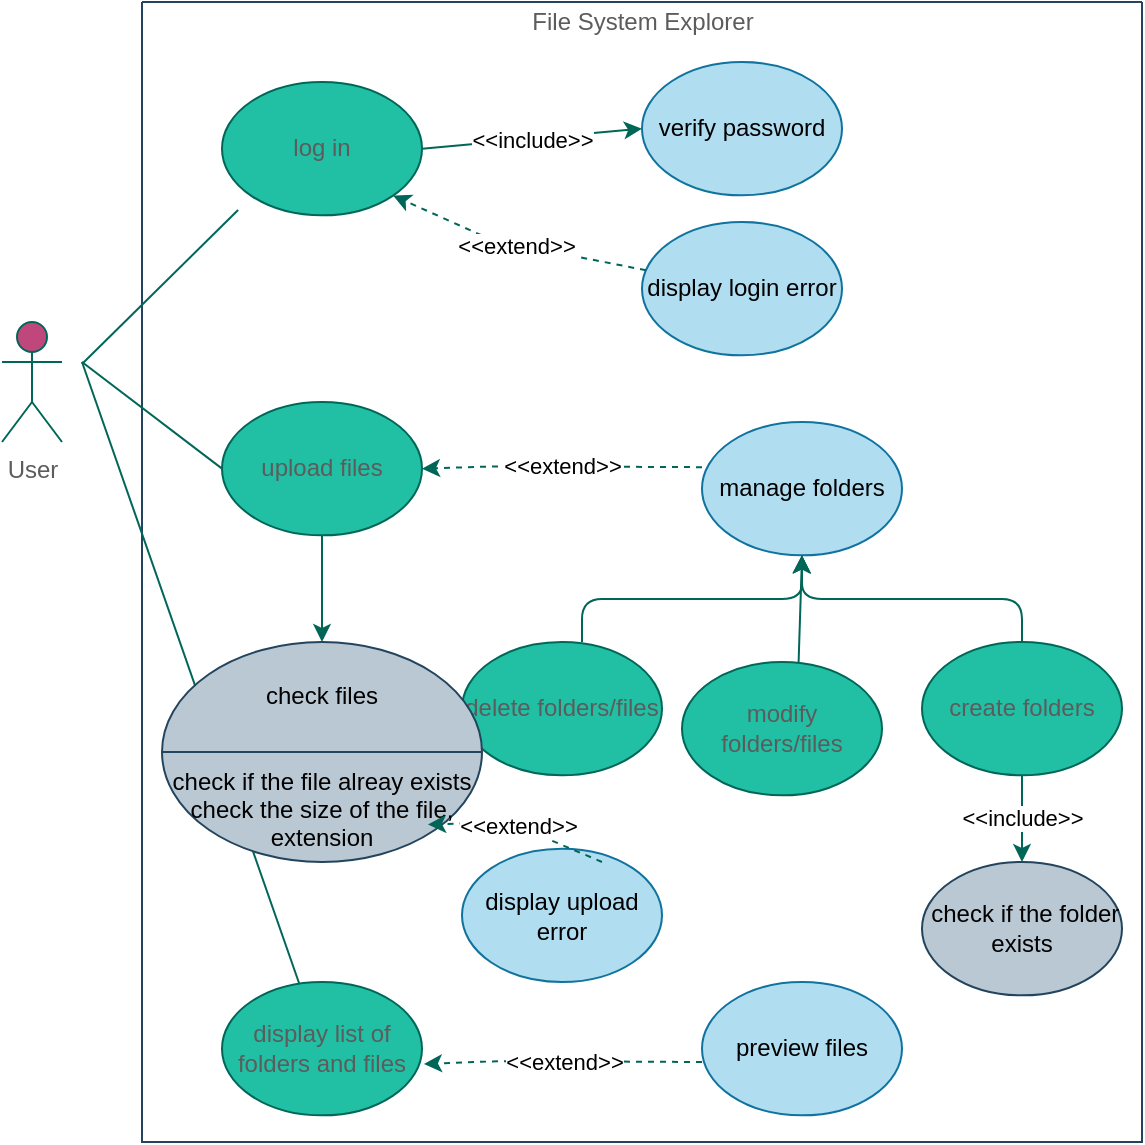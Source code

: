 <mxfile version="14.8.0" type="device"><diagram id="WBa6L2LcNO0j4PtvrDN9" name="Page-1"><mxGraphModel dx="946" dy="557" grid="1" gridSize="10" guides="1" tooltips="1" connect="1" arrows="1" fold="1" page="1" pageScale="1" pageWidth="827" pageHeight="1169" math="0" shadow="0"><root><mxCell id="0"/><mxCell id="1" parent="0"/><mxCell id="_Un4y-vEuWClViDDAWD6-2" value="User&lt;br&gt;" style="shape=umlActor;verticalLabelPosition=bottom;verticalAlign=top;html=1;outlineConnect=0;strokeColor=#006658;fontColor=#5C5C5C;fillColor=#C0477B;" vertex="1" parent="1"><mxGeometry x="60" y="200" width="30" height="60" as="geometry"/></mxCell><mxCell id="_Un4y-vEuWClViDDAWD6-15" value="" style="swimlane;startSize=0;rounded=0;sketch=0;strokeColor=#23445d;fillColor=#bac8d3;" vertex="1" parent="1"><mxGeometry x="130" y="40" width="500" height="570" as="geometry"/></mxCell><mxCell id="_Un4y-vEuWClViDDAWD6-13" value="log in" style="ellipse;whiteSpace=wrap;html=1;rounded=0;sketch=0;fontColor=#5C5C5C;strokeColor=#006658;fillColor=#21C0A5;aspect=fixed;" vertex="1" parent="_Un4y-vEuWClViDDAWD6-15"><mxGeometry x="40" y="40" width="100" height="66.66" as="geometry"/></mxCell><mxCell id="_Un4y-vEuWClViDDAWD6-17" value="upload files" style="ellipse;whiteSpace=wrap;html=1;rounded=0;sketch=0;fontColor=#5C5C5C;strokeColor=#006658;fillColor=#21C0A5;aspect=fixed;" vertex="1" parent="_Un4y-vEuWClViDDAWD6-15"><mxGeometry x="40" y="200" width="100" height="66.67" as="geometry"/></mxCell><mxCell id="_Un4y-vEuWClViDDAWD6-18" value="manage folders" style="ellipse;whiteSpace=wrap;html=1;rounded=0;sketch=0;strokeColor=#10739e;fillColor=#b1ddf0;aspect=fixed;" vertex="1" parent="_Un4y-vEuWClViDDAWD6-15"><mxGeometry x="280" y="210" width="100" height="66.67" as="geometry"/></mxCell><mxCell id="_Un4y-vEuWClViDDAWD6-19" value="create folders" style="ellipse;whiteSpace=wrap;html=1;rounded=0;sketch=0;fontColor=#5C5C5C;strokeColor=#006658;fillColor=#21C0A5;aspect=fixed;" vertex="1" parent="_Un4y-vEuWClViDDAWD6-15"><mxGeometry x="390" y="320" width="100" height="66.67" as="geometry"/></mxCell><mxCell id="_Un4y-vEuWClViDDAWD6-20" value="delete folders/files" style="ellipse;whiteSpace=wrap;html=1;rounded=0;sketch=0;fontColor=#5C5C5C;strokeColor=#006658;fillColor=#21C0A5;aspect=fixed;" vertex="1" parent="_Un4y-vEuWClViDDAWD6-15"><mxGeometry x="160" y="320" width="100" height="66.67" as="geometry"/></mxCell><mxCell id="_Un4y-vEuWClViDDAWD6-21" value="modify folders/files" style="ellipse;whiteSpace=wrap;html=1;rounded=0;sketch=0;fontColor=#5C5C5C;strokeColor=#006658;fillColor=#21C0A5;aspect=fixed;" vertex="1" parent="_Un4y-vEuWClViDDAWD6-15"><mxGeometry x="270" y="330" width="100" height="66.67" as="geometry"/></mxCell><mxCell id="_Un4y-vEuWClViDDAWD6-22" value="verify password" style="ellipse;whiteSpace=wrap;html=1;rounded=0;sketch=0;strokeColor=#10739e;fillColor=#b1ddf0;aspect=fixed;" vertex="1" parent="_Un4y-vEuWClViDDAWD6-15"><mxGeometry x="250" y="30" width="100" height="66.67" as="geometry"/></mxCell><mxCell id="_Un4y-vEuWClViDDAWD6-23" value="display login error" style="ellipse;whiteSpace=wrap;html=1;rounded=0;sketch=0;strokeColor=#10739e;fillColor=#b1ddf0;aspect=fixed;" vertex="1" parent="_Un4y-vEuWClViDDAWD6-15"><mxGeometry x="250" y="110" width="100" height="66.67" as="geometry"/></mxCell><mxCell id="_Un4y-vEuWClViDDAWD6-34" value="" style="endArrow=classic;html=1;fontColor=#5C5C5C;strokeColor=#006658;fillColor=#21C0A5;dashed=1;entryX=1;entryY=0.5;entryDx=0;entryDy=0;" edge="1" parent="_Un4y-vEuWClViDDAWD6-15" target="_Un4y-vEuWClViDDAWD6-17"><mxGeometry relative="1" as="geometry"><mxPoint x="280" y="232.59" as="sourcePoint"/><mxPoint x="147" y="230" as="targetPoint"/><Array as="points"><mxPoint x="180" y="232.09"/></Array></mxGeometry></mxCell><mxCell id="_Un4y-vEuWClViDDAWD6-35" value="&amp;lt;&amp;lt;extend&amp;gt;&amp;gt;" style="edgeLabel;resizable=0;html=1;align=center;verticalAlign=middle;" connectable="0" vertex="1" parent="_Un4y-vEuWClViDDAWD6-34"><mxGeometry relative="1" as="geometry"/></mxCell><mxCell id="_Un4y-vEuWClViDDAWD6-39" value="" style="endArrow=classic;html=1;fontColor=#5C5C5C;strokeColor=#006658;fillColor=#21C0A5;dashed=1;entryX=1;entryY=1;entryDx=0;entryDy=0;" edge="1" parent="_Un4y-vEuWClViDDAWD6-15" source="_Un4y-vEuWClViDDAWD6-23" target="_Un4y-vEuWClViDDAWD6-13"><mxGeometry relative="1" as="geometry"><mxPoint x="275" y="119.5" as="sourcePoint"/><mxPoint x="145" y="119" as="targetPoint"/><Array as="points"><mxPoint x="175" y="119"/></Array></mxGeometry></mxCell><mxCell id="_Un4y-vEuWClViDDAWD6-40" value="&amp;lt;&amp;lt;extend&amp;gt;&amp;gt;" style="edgeLabel;resizable=0;html=1;align=center;verticalAlign=middle;" connectable="0" vertex="1" parent="_Un4y-vEuWClViDDAWD6-39"><mxGeometry relative="1" as="geometry"/></mxCell><mxCell id="_Un4y-vEuWClViDDAWD6-43" value="" style="endArrow=classic;html=1;fontColor=#5C5C5C;strokeColor=#006658;fillColor=#21C0A5;entryX=0;entryY=0.5;entryDx=0;entryDy=0;exitX=1;exitY=0.5;exitDx=0;exitDy=0;" edge="1" parent="_Un4y-vEuWClViDDAWD6-15" source="_Un4y-vEuWClViDDAWD6-13" target="_Un4y-vEuWClViDDAWD6-22"><mxGeometry relative="1" as="geometry"><mxPoint x="160" y="70" as="sourcePoint"/><mxPoint x="230" y="70" as="targetPoint"/><Array as="points"/></mxGeometry></mxCell><mxCell id="_Un4y-vEuWClViDDAWD6-44" value="&amp;lt;&amp;lt;include&amp;gt;&amp;gt;" style="edgeLabel;resizable=0;html=1;align=center;verticalAlign=middle;" connectable="0" vertex="1" parent="_Un4y-vEuWClViDDAWD6-43"><mxGeometry relative="1" as="geometry"/></mxCell><mxCell id="_Un4y-vEuWClViDDAWD6-52" value="" style="edgeStyle=elbowEdgeStyle;elbow=vertical;endArrow=classic;html=1;fontColor=#5C5C5C;strokeColor=#006658;fillColor=#21C0A5;" edge="1" parent="_Un4y-vEuWClViDDAWD6-15" target="_Un4y-vEuWClViDDAWD6-18"><mxGeometry width="50" height="50" relative="1" as="geometry"><mxPoint x="440" y="320" as="sourcePoint"/><mxPoint x="520" y="290" as="targetPoint"/></mxGeometry></mxCell><mxCell id="_Un4y-vEuWClViDDAWD6-54" value="" style="endArrow=classic;html=1;fontColor=#5C5C5C;strokeColor=#006658;fillColor=#21C0A5;exitX=0.583;exitY=0.002;exitDx=0;exitDy=0;exitPerimeter=0;entryX=0.5;entryY=1;entryDx=0;entryDy=0;" edge="1" parent="_Un4y-vEuWClViDDAWD6-15" source="_Un4y-vEuWClViDDAWD6-21" target="_Un4y-vEuWClViDDAWD6-18"><mxGeometry width="50" height="50" relative="1" as="geometry"><mxPoint x="300" y="330" as="sourcePoint"/><mxPoint x="328" y="280" as="targetPoint"/></mxGeometry></mxCell><mxCell id="_Un4y-vEuWClViDDAWD6-55" value="display list of folders and files" style="ellipse;whiteSpace=wrap;html=1;rounded=0;sketch=0;fontColor=#5C5C5C;strokeColor=#006658;fillColor=#21C0A5;aspect=fixed;" vertex="1" parent="_Un4y-vEuWClViDDAWD6-15"><mxGeometry x="40" y="490" width="100" height="66.67" as="geometry"/></mxCell><mxCell id="_Un4y-vEuWClViDDAWD6-56" value="preview files" style="ellipse;whiteSpace=wrap;html=1;rounded=0;sketch=0;strokeColor=#10739e;fillColor=#b1ddf0;aspect=fixed;" vertex="1" parent="_Un4y-vEuWClViDDAWD6-15"><mxGeometry x="280" y="490" width="100" height="66.67" as="geometry"/></mxCell><mxCell id="_Un4y-vEuWClViDDAWD6-57" value="" style="endArrow=classic;html=1;fontColor=#5C5C5C;strokeColor=#006658;fillColor=#21C0A5;dashed=1;" edge="1" parent="_Un4y-vEuWClViDDAWD6-15"><mxGeometry relative="1" as="geometry"><mxPoint x="280" y="530" as="sourcePoint"/><mxPoint x="141" y="531" as="targetPoint"/><Array as="points"><mxPoint x="180" y="529.5"/></Array></mxGeometry></mxCell><mxCell id="_Un4y-vEuWClViDDAWD6-58" value="&amp;lt;&amp;lt;extend&amp;gt;&amp;gt;" style="edgeLabel;resizable=0;html=1;align=center;verticalAlign=middle;" connectable="0" vertex="1" parent="_Un4y-vEuWClViDDAWD6-57"><mxGeometry relative="1" as="geometry"/></mxCell><mxCell id="_Un4y-vEuWClViDDAWD6-59" value="" style="endArrow=none;html=1;fontColor=#5C5C5C;strokeColor=#006658;fillColor=#21C0A5;entryX=0.067;entryY=0.788;entryDx=0;entryDy=0;entryPerimeter=0;" edge="1" parent="_Un4y-vEuWClViDDAWD6-15"><mxGeometry width="50" height="50" relative="1" as="geometry"><mxPoint x="-30" y="181" as="sourcePoint"/><mxPoint x="48.04" y="104.04" as="targetPoint"/></mxGeometry></mxCell><mxCell id="_Un4y-vEuWClViDDAWD6-61" value="" style="endArrow=none;html=1;fontColor=#5C5C5C;strokeColor=#006658;fillColor=#21C0A5;" edge="1" parent="_Un4y-vEuWClViDDAWD6-15" target="_Un4y-vEuWClViDDAWD6-55"><mxGeometry width="50" height="50" relative="1" as="geometry"><mxPoint x="-30" y="180" as="sourcePoint"/><mxPoint x="40" y="420" as="targetPoint"/></mxGeometry></mxCell><mxCell id="_Un4y-vEuWClViDDAWD6-64" value="&amp;nbsp;check if the folder exists" style="ellipse;whiteSpace=wrap;html=1;rounded=0;sketch=0;strokeColor=#23445d;fillColor=#bac8d3;aspect=fixed;" vertex="1" parent="_Un4y-vEuWClViDDAWD6-15"><mxGeometry x="390" y="430" width="100" height="66.67" as="geometry"/></mxCell><mxCell id="_Un4y-vEuWClViDDAWD6-69" value="&lt;br&gt;check files&lt;br&gt;&lt;br&gt;&lt;br&gt;check if the file alreay exists&lt;br&gt;check the size of the file, extension" style="shape=lineEllipse;perimeter=ellipsePerimeter;whiteSpace=wrap;html=1;backgroundOutline=1;rounded=0;sketch=0;strokeColor=#23445d;fillColor=#bac8d3;" vertex="1" parent="_Un4y-vEuWClViDDAWD6-15"><mxGeometry x="10" y="320" width="160" height="110" as="geometry"/></mxCell><mxCell id="_Un4y-vEuWClViDDAWD6-70" value="" style="endArrow=classic;html=1;fontColor=#5C5C5C;strokeColor=#006658;fillColor=#21C0A5;exitX=0.5;exitY=1;exitDx=0;exitDy=0;entryX=0.5;entryY=0;entryDx=0;entryDy=0;" edge="1" parent="_Un4y-vEuWClViDDAWD6-15" source="_Un4y-vEuWClViDDAWD6-17" target="_Un4y-vEuWClViDDAWD6-69"><mxGeometry width="50" height="50" relative="1" as="geometry"><mxPoint x="60" y="320" as="sourcePoint"/><mxPoint x="130" y="320" as="targetPoint"/></mxGeometry></mxCell><mxCell id="_Un4y-vEuWClViDDAWD6-71" value="display upload error" style="ellipse;whiteSpace=wrap;html=1;rounded=0;sketch=0;strokeColor=#10739e;fillColor=#b1ddf0;aspect=fixed;" vertex="1" parent="_Un4y-vEuWClViDDAWD6-15"><mxGeometry x="160" y="423.33" width="100" height="66.67" as="geometry"/></mxCell><mxCell id="_Un4y-vEuWClViDDAWD6-72" value="" style="endArrow=classic;html=1;fontColor=#5C5C5C;strokeColor=#006658;fillColor=#21C0A5;dashed=1;entryX=1;entryY=0.5;entryDx=0;entryDy=0;exitX=0.7;exitY=0.1;exitDx=0;exitDy=0;exitPerimeter=0;" edge="1" parent="_Un4y-vEuWClViDDAWD6-15" source="_Un4y-vEuWClViDDAWD6-71"><mxGeometry relative="1" as="geometry"><mxPoint x="283" y="410.5" as="sourcePoint"/><mxPoint x="143.0" y="411.245" as="targetPoint"/><Array as="points"><mxPoint x="183" y="410"/></Array></mxGeometry></mxCell><mxCell id="_Un4y-vEuWClViDDAWD6-73" value="&amp;lt;&amp;lt;extend&amp;gt;&amp;gt;" style="edgeLabel;resizable=0;html=1;align=center;verticalAlign=middle;" connectable="0" vertex="1" parent="_Un4y-vEuWClViDDAWD6-72"><mxGeometry relative="1" as="geometry"/></mxCell><mxCell id="_Un4y-vEuWClViDDAWD6-74" value="" style="endArrow=classic;html=1;fontColor=#5C5C5C;strokeColor=#006658;fillColor=#21C0A5;exitX=0.5;exitY=1;exitDx=0;exitDy=0;entryX=0.5;entryY=0;entryDx=0;entryDy=0;" edge="1" parent="_Un4y-vEuWClViDDAWD6-15" source="_Un4y-vEuWClViDDAWD6-19" target="_Un4y-vEuWClViDDAWD6-64"><mxGeometry relative="1" as="geometry"><mxPoint x="315.0" y="399.99" as="sourcePoint"/><mxPoint x="425.0" y="389.995" as="targetPoint"/><Array as="points"/></mxGeometry></mxCell><mxCell id="_Un4y-vEuWClViDDAWD6-75" value="&amp;lt;&amp;lt;include&amp;gt;&amp;gt;" style="edgeLabel;resizable=0;html=1;align=center;verticalAlign=middle;" connectable="0" vertex="1" parent="_Un4y-vEuWClViDDAWD6-74"><mxGeometry relative="1" as="geometry"/></mxCell><mxCell id="_Un4y-vEuWClViDDAWD6-53" value="" style="edgeStyle=elbowEdgeStyle;elbow=vertical;endArrow=classic;html=1;fontColor=#5C5C5C;strokeColor=#006658;fillColor=#21C0A5;entryX=0.5;entryY=1;entryDx=0;entryDy=0;" edge="1" parent="1" target="_Un4y-vEuWClViDDAWD6-18"><mxGeometry width="50" height="50" relative="1" as="geometry"><mxPoint x="350" y="360" as="sourcePoint"/><mxPoint x="400" y="310" as="targetPoint"/></mxGeometry></mxCell><mxCell id="_Un4y-vEuWClViDDAWD6-60" value="" style="endArrow=none;html=1;fontColor=#5C5C5C;strokeColor=#006658;fillColor=#21C0A5;entryX=0;entryY=0.5;entryDx=0;entryDy=0;" edge="1" parent="1" target="_Un4y-vEuWClViDDAWD6-17"><mxGeometry width="50" height="50" relative="1" as="geometry"><mxPoint x="100" y="220" as="sourcePoint"/><mxPoint x="168.04" y="170.0" as="targetPoint"/></mxGeometry></mxCell><mxCell id="_Un4y-vEuWClViDDAWD6-63" value="File System Explorer" style="text;html=1;align=center;verticalAlign=middle;resizable=0;points=[];autosize=1;strokeColor=none;fontColor=#5C5C5C;" vertex="1" parent="1"><mxGeometry x="315" y="40" width="130" height="20" as="geometry"/></mxCell></root></mxGraphModel></diagram></mxfile>